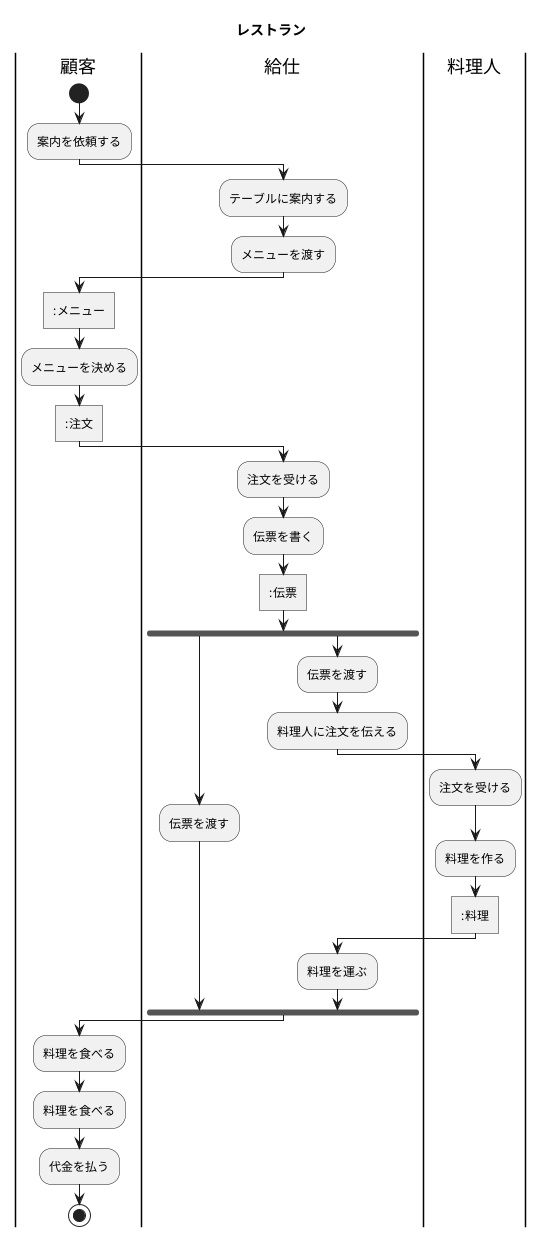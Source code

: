 @startuml
title レストラン
|顧客|
start
:案内を依頼する;
|給仕|
:テーブルに案内する;
:メニューを渡す;
|顧客|
::メニュー]
:メニューを決める;
::注文]
|給仕|
:注文を受ける;
:伝票を書く;
::伝票]
fork 
|給仕|
:伝票を渡す;
fork again
:伝票を渡す;
:料理人に注文を伝える;
|料理人|
:注文を受ける;
:料理を作る;
::料理]
|給仕|
:料理を運ぶ;
end fork
|顧客|
:料理を食べる;
|顧客|
:料理を食べる;
:代金を払う;
stop
@enduml